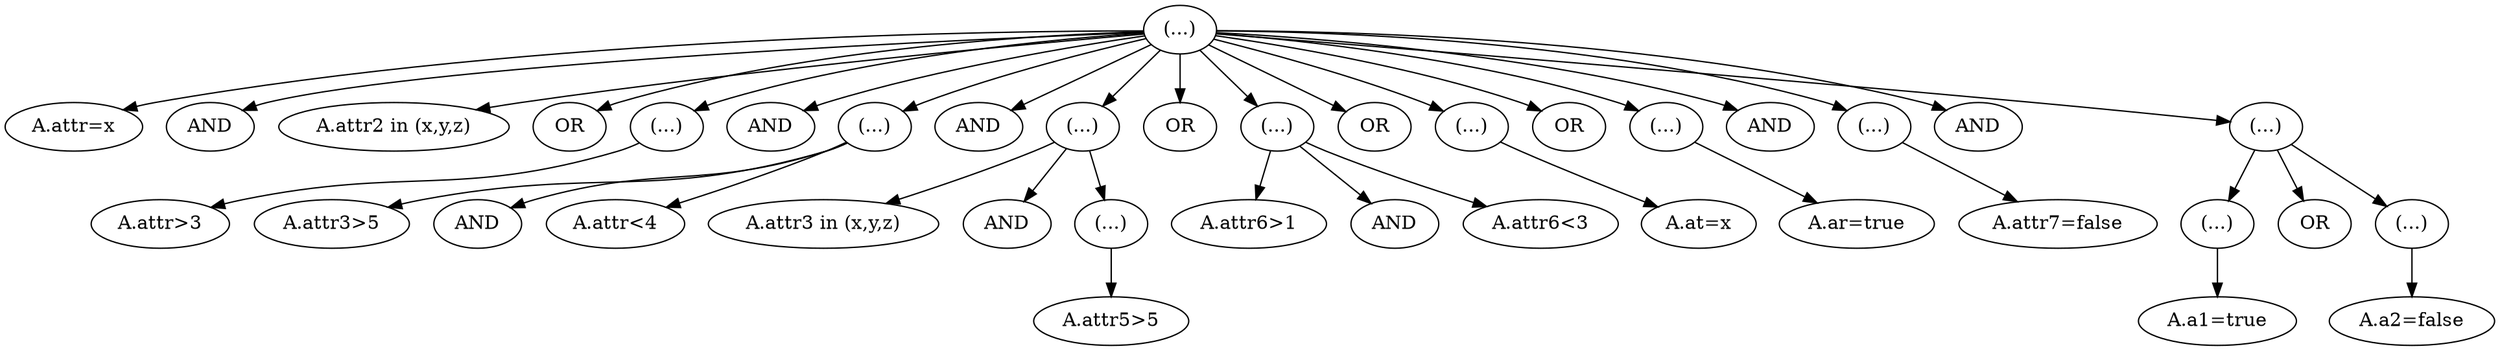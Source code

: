 // Graph
digraph {
	0 [label="(...)"]
	1 [label="A.attr=x"]
	2 [label=AND]
	3 [label="A.attr2 in (x,y,z)"]
	4 [label=OR]
	5 [label="(...)"]
	6 [label="A.attr>3"]
	5 -> 6
	8 [label=AND]
	9 [label="(...)"]
	10 [label="A.attr3>5"]
	11 [label=AND]
	12 [label="A.attr<4"]
	9 -> 10
	9 -> 11
	9 -> 12
	14 [label=AND]
	15 [label="(...)"]
	16 [label="A.attr3 in (x,y,z)"]
	17 [label=AND]
	18 [label="(...)"]
	19 [label="A.attr5>5"]
	18 -> 19
	15 -> 16
	15 -> 17
	15 -> 18
	22 [label=OR]
	23 [label="(...)"]
	24 [label="A.attr6>1"]
	25 [label=AND]
	26 [label="A.attr6<3"]
	23 -> 24
	23 -> 25
	23 -> 26
	29 [label=OR]
	30 [label="(...)"]
	31 [label="A.at=x"]
	30 -> 31
	33 [label=OR]
	34 [label="(...)"]
	35 [label="A.ar=true"]
	34 -> 35
	37 [label=AND]
	38 [label="(...)"]
	39 [label="A.attr7=false"]
	38 -> 39
	41 [label=AND]
	42 [label="(...)"]
	43 [label="(...)"]
	44 [label="A.a1=true"]
	43 -> 44
	46 [label=OR]
	47 [label="(...)"]
	48 [label="A.a2=false"]
	47 -> 48
	42 -> 43
	42 -> 46
	42 -> 47
	0 -> 1
	0 -> 2
	0 -> 3
	0 -> 4
	0 -> 5
	0 -> 8
	0 -> 9
	0 -> 14
	0 -> 15
	0 -> 22
	0 -> 23
	0 -> 29
	0 -> 30
	0 -> 33
	0 -> 34
	0 -> 37
	0 -> 38
	0 -> 41
	0 -> 42
}
